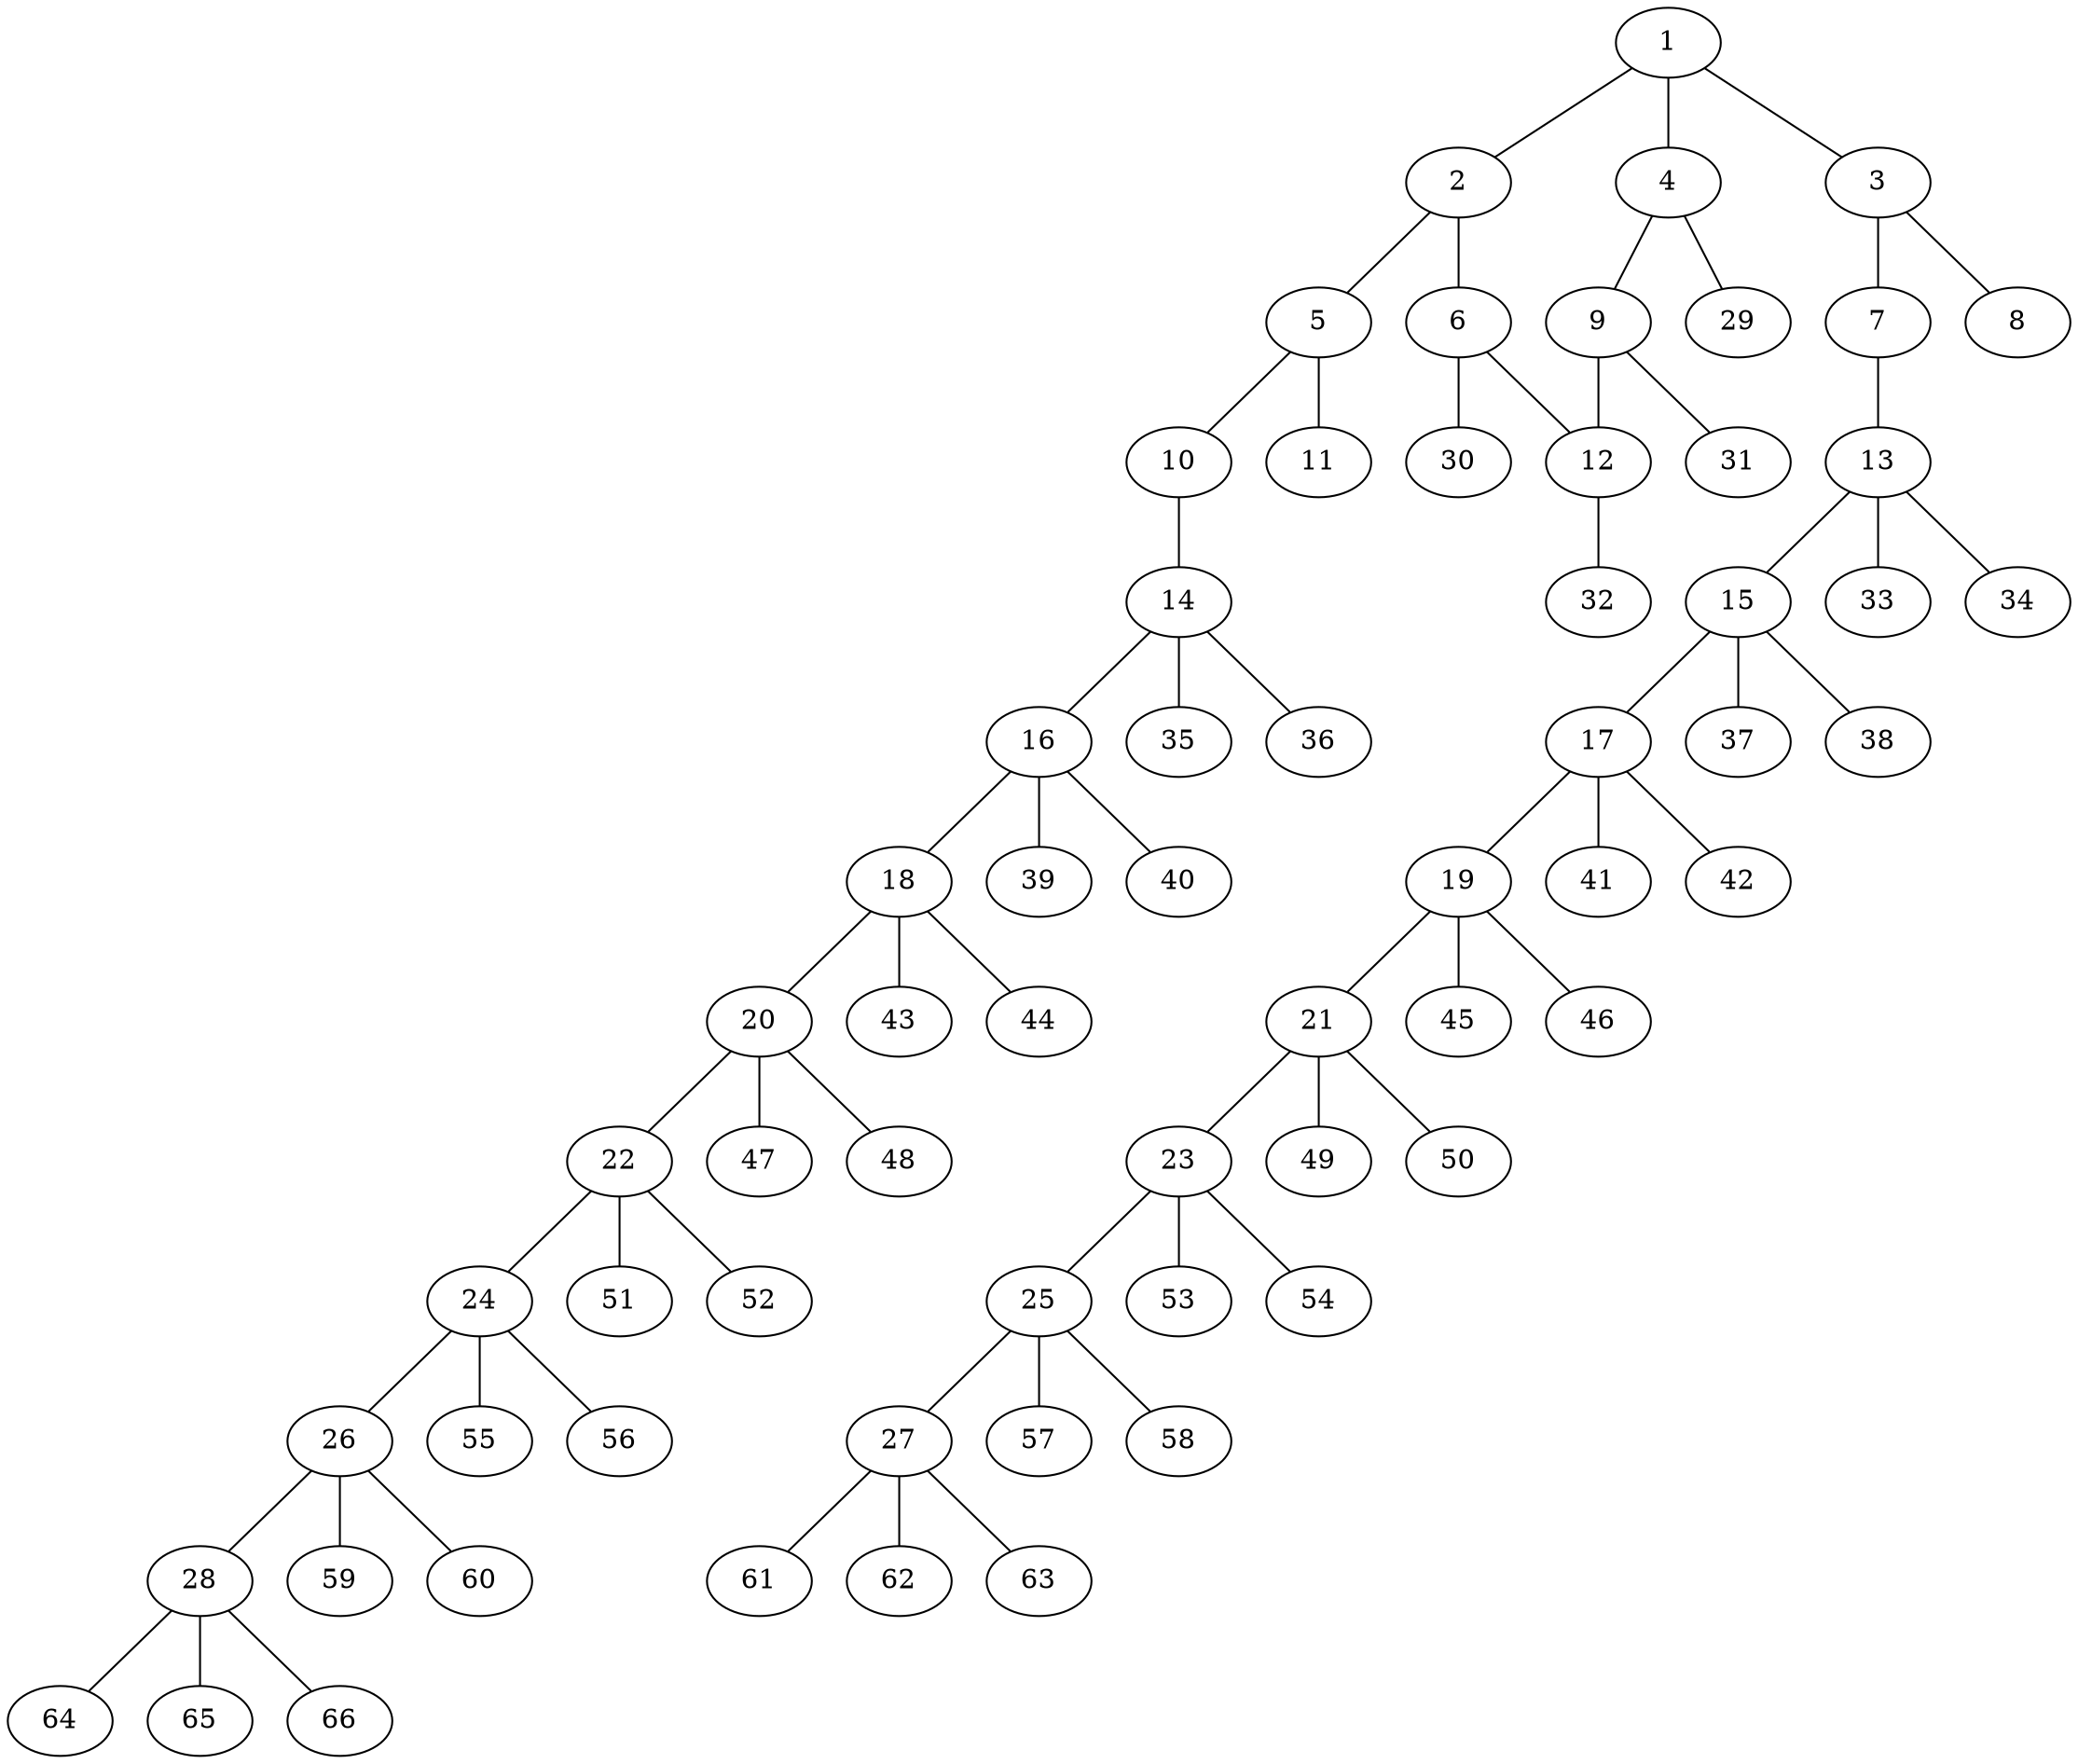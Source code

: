 graph molecule_927 {
	1	 [chem=C];
	2	 [chem=C];
	1 -- 2	 [valence=2];
	3	 [chem=C];
	1 -- 3	 [valence=1];
	4	 [chem=C];
	1 -- 4	 [valence=1];
	5	 [chem=C];
	2 -- 5	 [valence=1];
	6	 [chem=C];
	2 -- 6	 [valence=1];
	7	 [chem=O];
	3 -- 7	 [valence=1];
	8	 [chem=O];
	3 -- 8	 [valence=2];
	9	 [chem=C];
	4 -- 9	 [valence=2];
	29	 [chem=H];
	4 -- 29	 [valence=1];
	10	 [chem=O];
	5 -- 10	 [valence=1];
	11	 [chem=O];
	5 -- 11	 [valence=2];
	12	 [chem=C];
	6 -- 12	 [valence=2];
	30	 [chem=H];
	6 -- 30	 [valence=1];
	13	 [chem=C];
	7 -- 13	 [valence=1];
	9 -- 12	 [valence=1];
	31	 [chem=H];
	9 -- 31	 [valence=1];
	14	 [chem=C];
	10 -- 14	 [valence=1];
	32	 [chem=H];
	12 -- 32	 [valence=1];
	15	 [chem=C];
	13 -- 15	 [valence=1];
	33	 [chem=H];
	13 -- 33	 [valence=1];
	34	 [chem=H];
	13 -- 34	 [valence=1];
	16	 [chem=C];
	14 -- 16	 [valence=1];
	35	 [chem=H];
	14 -- 35	 [valence=1];
	36	 [chem=H];
	14 -- 36	 [valence=1];
	17	 [chem=C];
	15 -- 17	 [valence=1];
	37	 [chem=H];
	15 -- 37	 [valence=1];
	38	 [chem=H];
	15 -- 38	 [valence=1];
	18	 [chem=C];
	16 -- 18	 [valence=1];
	39	 [chem=H];
	16 -- 39	 [valence=1];
	40	 [chem=H];
	16 -- 40	 [valence=1];
	19	 [chem=C];
	17 -- 19	 [valence=1];
	41	 [chem=H];
	17 -- 41	 [valence=1];
	42	 [chem=H];
	17 -- 42	 [valence=1];
	20	 [chem=C];
	18 -- 20	 [valence=1];
	43	 [chem=H];
	18 -- 43	 [valence=1];
	44	 [chem=H];
	18 -- 44	 [valence=1];
	21	 [chem=C];
	19 -- 21	 [valence=1];
	45	 [chem=H];
	19 -- 45	 [valence=1];
	46	 [chem=H];
	19 -- 46	 [valence=1];
	22	 [chem=C];
	20 -- 22	 [valence=1];
	47	 [chem=H];
	20 -- 47	 [valence=1];
	48	 [chem=H];
	20 -- 48	 [valence=1];
	23	 [chem=C];
	21 -- 23	 [valence=1];
	49	 [chem=H];
	21 -- 49	 [valence=1];
	50	 [chem=H];
	21 -- 50	 [valence=1];
	24	 [chem=C];
	22 -- 24	 [valence=1];
	51	 [chem=H];
	22 -- 51	 [valence=1];
	52	 [chem=H];
	22 -- 52	 [valence=1];
	25	 [chem=C];
	23 -- 25	 [valence=1];
	53	 [chem=H];
	23 -- 53	 [valence=1];
	54	 [chem=H];
	23 -- 54	 [valence=1];
	26	 [chem=C];
	24 -- 26	 [valence=1];
	55	 [chem=H];
	24 -- 55	 [valence=1];
	56	 [chem=H];
	24 -- 56	 [valence=1];
	27	 [chem=C];
	25 -- 27	 [valence=1];
	57	 [chem=H];
	25 -- 57	 [valence=1];
	58	 [chem=H];
	25 -- 58	 [valence=1];
	28	 [chem=C];
	26 -- 28	 [valence=1];
	59	 [chem=H];
	26 -- 59	 [valence=1];
	60	 [chem=H];
	26 -- 60	 [valence=1];
	61	 [chem=H];
	27 -- 61	 [valence=1];
	62	 [chem=H];
	27 -- 62	 [valence=1];
	63	 [chem=H];
	27 -- 63	 [valence=1];
	64	 [chem=H];
	28 -- 64	 [valence=1];
	65	 [chem=H];
	28 -- 65	 [valence=1];
	66	 [chem=H];
	28 -- 66	 [valence=1];
}
